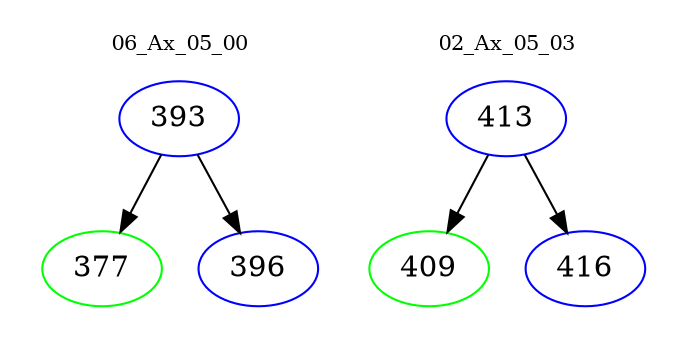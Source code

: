 digraph{
subgraph cluster_0 {
color = white
label = "06_Ax_05_00";
fontsize=10;
T0_393 [label="393", color="blue"]
T0_393 -> T0_377 [color="black"]
T0_377 [label="377", color="green"]
T0_393 -> T0_396 [color="black"]
T0_396 [label="396", color="blue"]
}
subgraph cluster_1 {
color = white
label = "02_Ax_05_03";
fontsize=10;
T1_413 [label="413", color="blue"]
T1_413 -> T1_409 [color="black"]
T1_409 [label="409", color="green"]
T1_413 -> T1_416 [color="black"]
T1_416 [label="416", color="blue"]
}
}
